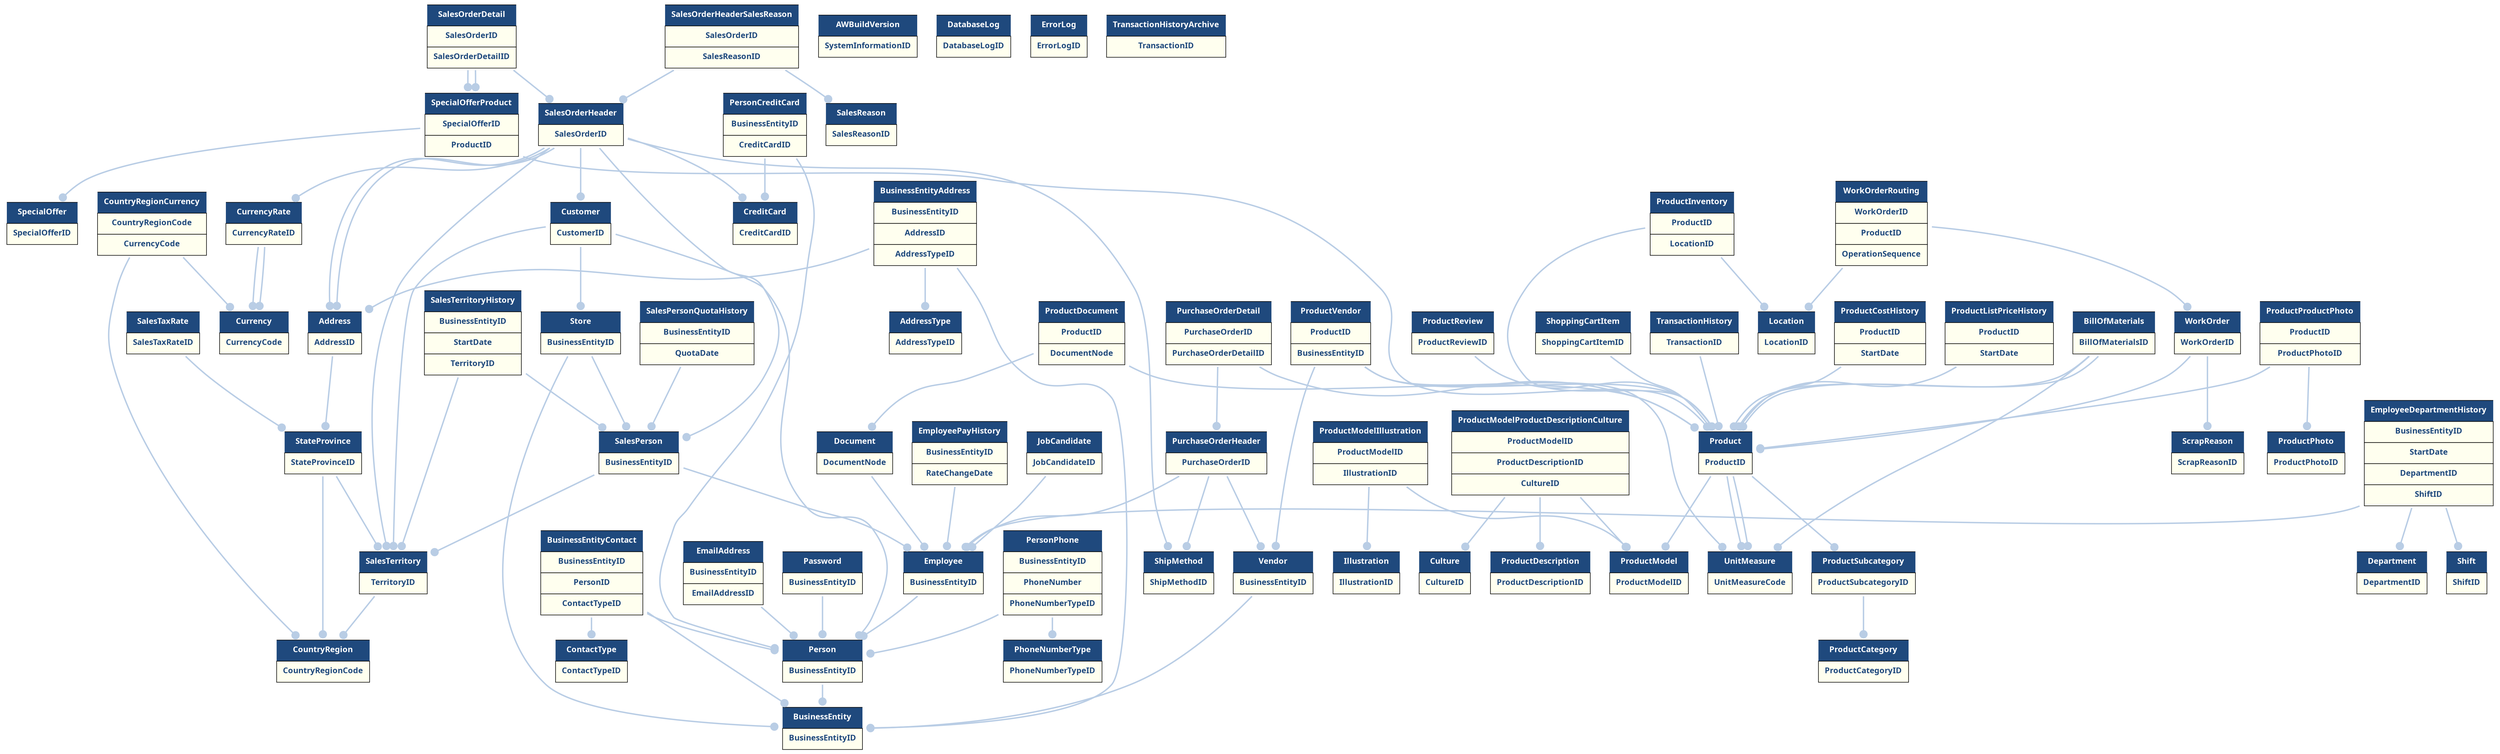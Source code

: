 digraph schema {
  node [shape=plaintext fontname="Segoe UI"];
  "Address" [label=<
  <table border="0" cellborder="1" cellspacing="0" cellpadding="10" bgcolor="#ffffff">
    <tr><td bgcolor="#1f497d" sides="tb" align="center" port="header"><font color="white"><b>Address</b></font></td></tr>
    <tr><td bgcolor="#ffffef" align="center" port="AddressID"><font color="#1f497d"><b>AddressID</b></font></td></tr>
  </table>
>];
  "AddressType" [label=<
  <table border="0" cellborder="1" cellspacing="0" cellpadding="10" bgcolor="#ffffff">
    <tr><td bgcolor="#1f497d" sides="tb" align="center" port="header"><font color="white"><b>AddressType</b></font></td></tr>
    <tr><td bgcolor="#ffffef" align="center" port="AddressTypeID"><font color="#1f497d"><b>AddressTypeID</b></font></td></tr>
  </table>
>];
  "AWBuildVersion" [label=<
  <table border="0" cellborder="1" cellspacing="0" cellpadding="10" bgcolor="#ffffff">
    <tr><td bgcolor="#1f497d" sides="tb" align="center" port="header"><font color="white"><b>AWBuildVersion</b></font></td></tr>
    <tr><td bgcolor="#ffffef" align="center" port="SystemInformationID"><font color="#1f497d"><b>SystemInformationID</b></font></td></tr>
  </table>
>];
  "BillOfMaterials" [label=<
  <table border="0" cellborder="1" cellspacing="0" cellpadding="10" bgcolor="#ffffff">
    <tr><td bgcolor="#1f497d" sides="tb" align="center" port="header"><font color="white"><b>BillOfMaterials</b></font></td></tr>
    <tr><td bgcolor="#ffffef" align="center" port="BillOfMaterialsID"><font color="#1f497d"><b>BillOfMaterialsID</b></font></td></tr>
  </table>
>];
  "BusinessEntity" [label=<
  <table border="0" cellborder="1" cellspacing="0" cellpadding="10" bgcolor="#ffffff">
    <tr><td bgcolor="#1f497d" sides="tb" align="center" port="header"><font color="white"><b>BusinessEntity</b></font></td></tr>
    <tr><td bgcolor="#ffffef" align="center" port="BusinessEntityID"><font color="#1f497d"><b>BusinessEntityID</b></font></td></tr>
  </table>
>];
  "BusinessEntityAddress" [label=<
  <table border="0" cellborder="1" cellspacing="0" cellpadding="10" bgcolor="#ffffff">
    <tr><td bgcolor="#1f497d" sides="tb" align="center" port="header"><font color="white"><b>BusinessEntityAddress</b></font></td></tr>
    <tr><td bgcolor="#ffffef" align="center" port="BusinessEntityID"><font color="#1f497d"><b>BusinessEntityID</b></font></td></tr>
    <tr><td bgcolor="#ffffef" align="center" port="AddressID"><font color="#1f497d"><b>AddressID</b></font></td></tr>
    <tr><td bgcolor="#ffffef" align="center" port="AddressTypeID"><font color="#1f497d"><b>AddressTypeID</b></font></td></tr>
  </table>
>];
  "BusinessEntityContact" [label=<
  <table border="0" cellborder="1" cellspacing="0" cellpadding="10" bgcolor="#ffffff">
    <tr><td bgcolor="#1f497d" sides="tb" align="center" port="header"><font color="white"><b>BusinessEntityContact</b></font></td></tr>
    <tr><td bgcolor="#ffffef" align="center" port="BusinessEntityID"><font color="#1f497d"><b>BusinessEntityID</b></font></td></tr>
    <tr><td bgcolor="#ffffef" align="center" port="PersonID"><font color="#1f497d"><b>PersonID</b></font></td></tr>
    <tr><td bgcolor="#ffffef" align="center" port="ContactTypeID"><font color="#1f497d"><b>ContactTypeID</b></font></td></tr>
  </table>
>];
  "ContactType" [label=<
  <table border="0" cellborder="1" cellspacing="0" cellpadding="10" bgcolor="#ffffff">
    <tr><td bgcolor="#1f497d" sides="tb" align="center" port="header"><font color="white"><b>ContactType</b></font></td></tr>
    <tr><td bgcolor="#ffffef" align="center" port="ContactTypeID"><font color="#1f497d"><b>ContactTypeID</b></font></td></tr>
  </table>
>];
  "CountryRegion" [label=<
  <table border="0" cellborder="1" cellspacing="0" cellpadding="10" bgcolor="#ffffff">
    <tr><td bgcolor="#1f497d" sides="tb" align="center" port="header"><font color="white"><b>CountryRegion</b></font></td></tr>
    <tr><td bgcolor="#ffffef" align="center" port="CountryRegionCode"><font color="#1f497d"><b>CountryRegionCode</b></font></td></tr>
  </table>
>];
  "CountryRegionCurrency" [label=<
  <table border="0" cellborder="1" cellspacing="0" cellpadding="10" bgcolor="#ffffff">
    <tr><td bgcolor="#1f497d" sides="tb" align="center" port="header"><font color="white"><b>CountryRegionCurrency</b></font></td></tr>
    <tr><td bgcolor="#ffffef" align="center" port="CountryRegionCode"><font color="#1f497d"><b>CountryRegionCode</b></font></td></tr>
    <tr><td bgcolor="#ffffef" align="center" port="CurrencyCode"><font color="#1f497d"><b>CurrencyCode</b></font></td></tr>
  </table>
>];
  "CreditCard" [label=<
  <table border="0" cellborder="1" cellspacing="0" cellpadding="10" bgcolor="#ffffff">
    <tr><td bgcolor="#1f497d" sides="tb" align="center" port="header"><font color="white"><b>CreditCard</b></font></td></tr>
    <tr><td bgcolor="#ffffef" align="center" port="CreditCardID"><font color="#1f497d"><b>CreditCardID</b></font></td></tr>
  </table>
>];
  "Culture" [label=<
  <table border="0" cellborder="1" cellspacing="0" cellpadding="10" bgcolor="#ffffff">
    <tr><td bgcolor="#1f497d" sides="tb" align="center" port="header"><font color="white"><b>Culture</b></font></td></tr>
    <tr><td bgcolor="#ffffef" align="center" port="CultureID"><font color="#1f497d"><b>CultureID</b></font></td></tr>
  </table>
>];
  "Currency" [label=<
  <table border="0" cellborder="1" cellspacing="0" cellpadding="10" bgcolor="#ffffff">
    <tr><td bgcolor="#1f497d" sides="tb" align="center" port="header"><font color="white"><b>Currency</b></font></td></tr>
    <tr><td bgcolor="#ffffef" align="center" port="CurrencyCode"><font color="#1f497d"><b>CurrencyCode</b></font></td></tr>
  </table>
>];
  "CurrencyRate" [label=<
  <table border="0" cellborder="1" cellspacing="0" cellpadding="10" bgcolor="#ffffff">
    <tr><td bgcolor="#1f497d" sides="tb" align="center" port="header"><font color="white"><b>CurrencyRate</b></font></td></tr>
    <tr><td bgcolor="#ffffef" align="center" port="CurrencyRateID"><font color="#1f497d"><b>CurrencyRateID</b></font></td></tr>
  </table>
>];
  "Customer" [label=<
  <table border="0" cellborder="1" cellspacing="0" cellpadding="10" bgcolor="#ffffff">
    <tr><td bgcolor="#1f497d" sides="tb" align="center" port="header"><font color="white"><b>Customer</b></font></td></tr>
    <tr><td bgcolor="#ffffef" align="center" port="CustomerID"><font color="#1f497d"><b>CustomerID</b></font></td></tr>
  </table>
>];
  "DatabaseLog" [label=<
  <table border="0" cellborder="1" cellspacing="0" cellpadding="10" bgcolor="#ffffff">
    <tr><td bgcolor="#1f497d" sides="tb" align="center" port="header"><font color="white"><b>DatabaseLog</b></font></td></tr>
    <tr><td bgcolor="#ffffef" align="center" port="DatabaseLogID"><font color="#1f497d"><b>DatabaseLogID</b></font></td></tr>
  </table>
>];
  "Department" [label=<
  <table border="0" cellborder="1" cellspacing="0" cellpadding="10" bgcolor="#ffffff">
    <tr><td bgcolor="#1f497d" sides="tb" align="center" port="header"><font color="white"><b>Department</b></font></td></tr>
    <tr><td bgcolor="#ffffef" align="center" port="DepartmentID"><font color="#1f497d"><b>DepartmentID</b></font></td></tr>
  </table>
>];
  "Document" [label=<
  <table border="0" cellborder="1" cellspacing="0" cellpadding="10" bgcolor="#ffffff">
    <tr><td bgcolor="#1f497d" sides="tb" align="center" port="header"><font color="white"><b>Document</b></font></td></tr>
    <tr><td bgcolor="#ffffef" align="center" port="DocumentNode"><font color="#1f497d"><b>DocumentNode</b></font></td></tr>
  </table>
>];
  "EmailAddress" [label=<
  <table border="0" cellborder="1" cellspacing="0" cellpadding="10" bgcolor="#ffffff">
    <tr><td bgcolor="#1f497d" sides="tb" align="center" port="header"><font color="white"><b>EmailAddress</b></font></td></tr>
    <tr><td bgcolor="#ffffef" align="center" port="BusinessEntityID"><font color="#1f497d"><b>BusinessEntityID</b></font></td></tr>
    <tr><td bgcolor="#ffffef" align="center" port="EmailAddressID"><font color="#1f497d"><b>EmailAddressID</b></font></td></tr>
  </table>
>];
  "Employee" [label=<
  <table border="0" cellborder="1" cellspacing="0" cellpadding="10" bgcolor="#ffffff">
    <tr><td bgcolor="#1f497d" sides="tb" align="center" port="header"><font color="white"><b>Employee</b></font></td></tr>
    <tr><td bgcolor="#ffffef" align="center" port="BusinessEntityID"><font color="#1f497d"><b>BusinessEntityID</b></font></td></tr>
  </table>
>];
  "EmployeeDepartmentHistory" [label=<
  <table border="0" cellborder="1" cellspacing="0" cellpadding="10" bgcolor="#ffffff">
    <tr><td bgcolor="#1f497d" sides="tb" align="center" port="header"><font color="white"><b>EmployeeDepartmentHistory</b></font></td></tr>
    <tr><td bgcolor="#ffffef" align="center" port="BusinessEntityID"><font color="#1f497d"><b>BusinessEntityID</b></font></td></tr>
    <tr><td bgcolor="#ffffef" align="center" port="StartDate"><font color="#1f497d"><b>StartDate</b></font></td></tr>
    <tr><td bgcolor="#ffffef" align="center" port="DepartmentID"><font color="#1f497d"><b>DepartmentID</b></font></td></tr>
    <tr><td bgcolor="#ffffef" align="center" port="ShiftID"><font color="#1f497d"><b>ShiftID</b></font></td></tr>
  </table>
>];
  "EmployeePayHistory" [label=<
  <table border="0" cellborder="1" cellspacing="0" cellpadding="10" bgcolor="#ffffff">
    <tr><td bgcolor="#1f497d" sides="tb" align="center" port="header"><font color="white"><b>EmployeePayHistory</b></font></td></tr>
    <tr><td bgcolor="#ffffef" align="center" port="BusinessEntityID"><font color="#1f497d"><b>BusinessEntityID</b></font></td></tr>
    <tr><td bgcolor="#ffffef" align="center" port="RateChangeDate"><font color="#1f497d"><b>RateChangeDate</b></font></td></tr>
  </table>
>];
  "ErrorLog" [label=<
  <table border="0" cellborder="1" cellspacing="0" cellpadding="10" bgcolor="#ffffff">
    <tr><td bgcolor="#1f497d" sides="tb" align="center" port="header"><font color="white"><b>ErrorLog</b></font></td></tr>
    <tr><td bgcolor="#ffffef" align="center" port="ErrorLogID"><font color="#1f497d"><b>ErrorLogID</b></font></td></tr>
  </table>
>];
  "Illustration" [label=<
  <table border="0" cellborder="1" cellspacing="0" cellpadding="10" bgcolor="#ffffff">
    <tr><td bgcolor="#1f497d" sides="tb" align="center" port="header"><font color="white"><b>Illustration</b></font></td></tr>
    <tr><td bgcolor="#ffffef" align="center" port="IllustrationID"><font color="#1f497d"><b>IllustrationID</b></font></td></tr>
  </table>
>];
  "JobCandidate" [label=<
  <table border="0" cellborder="1" cellspacing="0" cellpadding="10" bgcolor="#ffffff">
    <tr><td bgcolor="#1f497d" sides="tb" align="center" port="header"><font color="white"><b>JobCandidate</b></font></td></tr>
    <tr><td bgcolor="#ffffef" align="center" port="JobCandidateID"><font color="#1f497d"><b>JobCandidateID</b></font></td></tr>
  </table>
>];
  "Location" [label=<
  <table border="0" cellborder="1" cellspacing="0" cellpadding="10" bgcolor="#ffffff">
    <tr><td bgcolor="#1f497d" sides="tb" align="center" port="header"><font color="white"><b>Location</b></font></td></tr>
    <tr><td bgcolor="#ffffef" align="center" port="LocationID"><font color="#1f497d"><b>LocationID</b></font></td></tr>
  </table>
>];
  "Password" [label=<
  <table border="0" cellborder="1" cellspacing="0" cellpadding="10" bgcolor="#ffffff">
    <tr><td bgcolor="#1f497d" sides="tb" align="center" port="header"><font color="white"><b>Password</b></font></td></tr>
    <tr><td bgcolor="#ffffef" align="center" port="BusinessEntityID"><font color="#1f497d"><b>BusinessEntityID</b></font></td></tr>
  </table>
>];
  "Person" [label=<
  <table border="0" cellborder="1" cellspacing="0" cellpadding="10" bgcolor="#ffffff">
    <tr><td bgcolor="#1f497d" sides="tb" align="center" port="header"><font color="white"><b>Person</b></font></td></tr>
    <tr><td bgcolor="#ffffef" align="center" port="BusinessEntityID"><font color="#1f497d"><b>BusinessEntityID</b></font></td></tr>
  </table>
>];
  "PersonCreditCard" [label=<
  <table border="0" cellborder="1" cellspacing="0" cellpadding="10" bgcolor="#ffffff">
    <tr><td bgcolor="#1f497d" sides="tb" align="center" port="header"><font color="white"><b>PersonCreditCard</b></font></td></tr>
    <tr><td bgcolor="#ffffef" align="center" port="BusinessEntityID"><font color="#1f497d"><b>BusinessEntityID</b></font></td></tr>
    <tr><td bgcolor="#ffffef" align="center" port="CreditCardID"><font color="#1f497d"><b>CreditCardID</b></font></td></tr>
  </table>
>];
  "PersonPhone" [label=<
  <table border="0" cellborder="1" cellspacing="0" cellpadding="10" bgcolor="#ffffff">
    <tr><td bgcolor="#1f497d" sides="tb" align="center" port="header"><font color="white"><b>PersonPhone</b></font></td></tr>
    <tr><td bgcolor="#ffffef" align="center" port="BusinessEntityID"><font color="#1f497d"><b>BusinessEntityID</b></font></td></tr>
    <tr><td bgcolor="#ffffef" align="center" port="PhoneNumber"><font color="#1f497d"><b>PhoneNumber</b></font></td></tr>
    <tr><td bgcolor="#ffffef" align="center" port="PhoneNumberTypeID"><font color="#1f497d"><b>PhoneNumberTypeID</b></font></td></tr>
  </table>
>];
  "PhoneNumberType" [label=<
  <table border="0" cellborder="1" cellspacing="0" cellpadding="10" bgcolor="#ffffff">
    <tr><td bgcolor="#1f497d" sides="tb" align="center" port="header"><font color="white"><b>PhoneNumberType</b></font></td></tr>
    <tr><td bgcolor="#ffffef" align="center" port="PhoneNumberTypeID"><font color="#1f497d"><b>PhoneNumberTypeID</b></font></td></tr>
  </table>
>];
  "Product" [label=<
  <table border="0" cellborder="1" cellspacing="0" cellpadding="10" bgcolor="#ffffff">
    <tr><td bgcolor="#1f497d" sides="tb" align="center" port="header"><font color="white"><b>Product</b></font></td></tr>
    <tr><td bgcolor="#ffffef" align="center" port="ProductID"><font color="#1f497d"><b>ProductID</b></font></td></tr>
  </table>
>];
  "ProductCategory" [label=<
  <table border="0" cellborder="1" cellspacing="0" cellpadding="10" bgcolor="#ffffff">
    <tr><td bgcolor="#1f497d" sides="tb" align="center" port="header"><font color="white"><b>ProductCategory</b></font></td></tr>
    <tr><td bgcolor="#ffffef" align="center" port="ProductCategoryID"><font color="#1f497d"><b>ProductCategoryID</b></font></td></tr>
  </table>
>];
  "ProductCostHistory" [label=<
  <table border="0" cellborder="1" cellspacing="0" cellpadding="10" bgcolor="#ffffff">
    <tr><td bgcolor="#1f497d" sides="tb" align="center" port="header"><font color="white"><b>ProductCostHistory</b></font></td></tr>
    <tr><td bgcolor="#ffffef" align="center" port="ProductID"><font color="#1f497d"><b>ProductID</b></font></td></tr>
    <tr><td bgcolor="#ffffef" align="center" port="StartDate"><font color="#1f497d"><b>StartDate</b></font></td></tr>
  </table>
>];
  "ProductDescription" [label=<
  <table border="0" cellborder="1" cellspacing="0" cellpadding="10" bgcolor="#ffffff">
    <tr><td bgcolor="#1f497d" sides="tb" align="center" port="header"><font color="white"><b>ProductDescription</b></font></td></tr>
    <tr><td bgcolor="#ffffef" align="center" port="ProductDescriptionID"><font color="#1f497d"><b>ProductDescriptionID</b></font></td></tr>
  </table>
>];
  "ProductDocument" [label=<
  <table border="0" cellborder="1" cellspacing="0" cellpadding="10" bgcolor="#ffffff">
    <tr><td bgcolor="#1f497d" sides="tb" align="center" port="header"><font color="white"><b>ProductDocument</b></font></td></tr>
    <tr><td bgcolor="#ffffef" align="center" port="ProductID"><font color="#1f497d"><b>ProductID</b></font></td></tr>
    <tr><td bgcolor="#ffffef" align="center" port="DocumentNode"><font color="#1f497d"><b>DocumentNode</b></font></td></tr>
  </table>
>];
  "ProductInventory" [label=<
  <table border="0" cellborder="1" cellspacing="0" cellpadding="10" bgcolor="#ffffff">
    <tr><td bgcolor="#1f497d" sides="tb" align="center" port="header"><font color="white"><b>ProductInventory</b></font></td></tr>
    <tr><td bgcolor="#ffffef" align="center" port="ProductID"><font color="#1f497d"><b>ProductID</b></font></td></tr>
    <tr><td bgcolor="#ffffef" align="center" port="LocationID"><font color="#1f497d"><b>LocationID</b></font></td></tr>
  </table>
>];
  "ProductListPriceHistory" [label=<
  <table border="0" cellborder="1" cellspacing="0" cellpadding="10" bgcolor="#ffffff">
    <tr><td bgcolor="#1f497d" sides="tb" align="center" port="header"><font color="white"><b>ProductListPriceHistory</b></font></td></tr>
    <tr><td bgcolor="#ffffef" align="center" port="ProductID"><font color="#1f497d"><b>ProductID</b></font></td></tr>
    <tr><td bgcolor="#ffffef" align="center" port="StartDate"><font color="#1f497d"><b>StartDate</b></font></td></tr>
  </table>
>];
  "ProductModel" [label=<
  <table border="0" cellborder="1" cellspacing="0" cellpadding="10" bgcolor="#ffffff">
    <tr><td bgcolor="#1f497d" sides="tb" align="center" port="header"><font color="white"><b>ProductModel</b></font></td></tr>
    <tr><td bgcolor="#ffffef" align="center" port="ProductModelID"><font color="#1f497d"><b>ProductModelID</b></font></td></tr>
  </table>
>];
  "ProductModelIllustration" [label=<
  <table border="0" cellborder="1" cellspacing="0" cellpadding="10" bgcolor="#ffffff">
    <tr><td bgcolor="#1f497d" sides="tb" align="center" port="header"><font color="white"><b>ProductModelIllustration</b></font></td></tr>
    <tr><td bgcolor="#ffffef" align="center" port="ProductModelID"><font color="#1f497d"><b>ProductModelID</b></font></td></tr>
    <tr><td bgcolor="#ffffef" align="center" port="IllustrationID"><font color="#1f497d"><b>IllustrationID</b></font></td></tr>
  </table>
>];
  "ProductModelProductDescriptionCulture" [label=<
  <table border="0" cellborder="1" cellspacing="0" cellpadding="10" bgcolor="#ffffff">
    <tr><td bgcolor="#1f497d" sides="tb" align="center" port="header"><font color="white"><b>ProductModelProductDescriptionCulture</b></font></td></tr>
    <tr><td bgcolor="#ffffef" align="center" port="ProductModelID"><font color="#1f497d"><b>ProductModelID</b></font></td></tr>
    <tr><td bgcolor="#ffffef" align="center" port="ProductDescriptionID"><font color="#1f497d"><b>ProductDescriptionID</b></font></td></tr>
    <tr><td bgcolor="#ffffef" align="center" port="CultureID"><font color="#1f497d"><b>CultureID</b></font></td></tr>
  </table>
>];
  "ProductPhoto" [label=<
  <table border="0" cellborder="1" cellspacing="0" cellpadding="10" bgcolor="#ffffff">
    <tr><td bgcolor="#1f497d" sides="tb" align="center" port="header"><font color="white"><b>ProductPhoto</b></font></td></tr>
    <tr><td bgcolor="#ffffef" align="center" port="ProductPhotoID"><font color="#1f497d"><b>ProductPhotoID</b></font></td></tr>
  </table>
>];
  "ProductProductPhoto" [label=<
  <table border="0" cellborder="1" cellspacing="0" cellpadding="10" bgcolor="#ffffff">
    <tr><td bgcolor="#1f497d" sides="tb" align="center" port="header"><font color="white"><b>ProductProductPhoto</b></font></td></tr>
    <tr><td bgcolor="#ffffef" align="center" port="ProductID"><font color="#1f497d"><b>ProductID</b></font></td></tr>
    <tr><td bgcolor="#ffffef" align="center" port="ProductPhotoID"><font color="#1f497d"><b>ProductPhotoID</b></font></td></tr>
  </table>
>];
  "ProductReview" [label=<
  <table border="0" cellborder="1" cellspacing="0" cellpadding="10" bgcolor="#ffffff">
    <tr><td bgcolor="#1f497d" sides="tb" align="center" port="header"><font color="white"><b>ProductReview</b></font></td></tr>
    <tr><td bgcolor="#ffffef" align="center" port="ProductReviewID"><font color="#1f497d"><b>ProductReviewID</b></font></td></tr>
  </table>
>];
  "ProductSubcategory" [label=<
  <table border="0" cellborder="1" cellspacing="0" cellpadding="10" bgcolor="#ffffff">
    <tr><td bgcolor="#1f497d" sides="tb" align="center" port="header"><font color="white"><b>ProductSubcategory</b></font></td></tr>
    <tr><td bgcolor="#ffffef" align="center" port="ProductSubcategoryID"><font color="#1f497d"><b>ProductSubcategoryID</b></font></td></tr>
  </table>
>];
  "ProductVendor" [label=<
  <table border="0" cellborder="1" cellspacing="0" cellpadding="10" bgcolor="#ffffff">
    <tr><td bgcolor="#1f497d" sides="tb" align="center" port="header"><font color="white"><b>ProductVendor</b></font></td></tr>
    <tr><td bgcolor="#ffffef" align="center" port="ProductID"><font color="#1f497d"><b>ProductID</b></font></td></tr>
    <tr><td bgcolor="#ffffef" align="center" port="BusinessEntityID"><font color="#1f497d"><b>BusinessEntityID</b></font></td></tr>
  </table>
>];
  "PurchaseOrderDetail" [label=<
  <table border="0" cellborder="1" cellspacing="0" cellpadding="10" bgcolor="#ffffff">
    <tr><td bgcolor="#1f497d" sides="tb" align="center" port="header"><font color="white"><b>PurchaseOrderDetail</b></font></td></tr>
    <tr><td bgcolor="#ffffef" align="center" port="PurchaseOrderID"><font color="#1f497d"><b>PurchaseOrderID</b></font></td></tr>
    <tr><td bgcolor="#ffffef" align="center" port="PurchaseOrderDetailID"><font color="#1f497d"><b>PurchaseOrderDetailID</b></font></td></tr>
  </table>
>];
  "PurchaseOrderHeader" [label=<
  <table border="0" cellborder="1" cellspacing="0" cellpadding="10" bgcolor="#ffffff">
    <tr><td bgcolor="#1f497d" sides="tb" align="center" port="header"><font color="white"><b>PurchaseOrderHeader</b></font></td></tr>
    <tr><td bgcolor="#ffffef" align="center" port="PurchaseOrderID"><font color="#1f497d"><b>PurchaseOrderID</b></font></td></tr>
  </table>
>];
  "SalesOrderDetail" [label=<
  <table border="0" cellborder="1" cellspacing="0" cellpadding="10" bgcolor="#ffffff">
    <tr><td bgcolor="#1f497d" sides="tb" align="center" port="header"><font color="white"><b>SalesOrderDetail</b></font></td></tr>
    <tr><td bgcolor="#ffffef" align="center" port="SalesOrderID"><font color="#1f497d"><b>SalesOrderID</b></font></td></tr>
    <tr><td bgcolor="#ffffef" align="center" port="SalesOrderDetailID"><font color="#1f497d"><b>SalesOrderDetailID</b></font></td></tr>
  </table>
>];
  "SalesOrderHeader" [label=<
  <table border="0" cellborder="1" cellspacing="0" cellpadding="10" bgcolor="#ffffff">
    <tr><td bgcolor="#1f497d" sides="tb" align="center" port="header"><font color="white"><b>SalesOrderHeader</b></font></td></tr>
    <tr><td bgcolor="#ffffef" align="center" port="SalesOrderID"><font color="#1f497d"><b>SalesOrderID</b></font></td></tr>
  </table>
>];
  "SalesOrderHeaderSalesReason" [label=<
  <table border="0" cellborder="1" cellspacing="0" cellpadding="10" bgcolor="#ffffff">
    <tr><td bgcolor="#1f497d" sides="tb" align="center" port="header"><font color="white"><b>SalesOrderHeaderSalesReason</b></font></td></tr>
    <tr><td bgcolor="#ffffef" align="center" port="SalesOrderID"><font color="#1f497d"><b>SalesOrderID</b></font></td></tr>
    <tr><td bgcolor="#ffffef" align="center" port="SalesReasonID"><font color="#1f497d"><b>SalesReasonID</b></font></td></tr>
  </table>
>];
  "SalesPerson" [label=<
  <table border="0" cellborder="1" cellspacing="0" cellpadding="10" bgcolor="#ffffff">
    <tr><td bgcolor="#1f497d" sides="tb" align="center" port="header"><font color="white"><b>SalesPerson</b></font></td></tr>
    <tr><td bgcolor="#ffffef" align="center" port="BusinessEntityID"><font color="#1f497d"><b>BusinessEntityID</b></font></td></tr>
  </table>
>];
  "SalesPersonQuotaHistory" [label=<
  <table border="0" cellborder="1" cellspacing="0" cellpadding="10" bgcolor="#ffffff">
    <tr><td bgcolor="#1f497d" sides="tb" align="center" port="header"><font color="white"><b>SalesPersonQuotaHistory</b></font></td></tr>
    <tr><td bgcolor="#ffffef" align="center" port="BusinessEntityID"><font color="#1f497d"><b>BusinessEntityID</b></font></td></tr>
    <tr><td bgcolor="#ffffef" align="center" port="QuotaDate"><font color="#1f497d"><b>QuotaDate</b></font></td></tr>
  </table>
>];
  "SalesReason" [label=<
  <table border="0" cellborder="1" cellspacing="0" cellpadding="10" bgcolor="#ffffff">
    <tr><td bgcolor="#1f497d" sides="tb" align="center" port="header"><font color="white"><b>SalesReason</b></font></td></tr>
    <tr><td bgcolor="#ffffef" align="center" port="SalesReasonID"><font color="#1f497d"><b>SalesReasonID</b></font></td></tr>
  </table>
>];
  "SalesTaxRate" [label=<
  <table border="0" cellborder="1" cellspacing="0" cellpadding="10" bgcolor="#ffffff">
    <tr><td bgcolor="#1f497d" sides="tb" align="center" port="header"><font color="white"><b>SalesTaxRate</b></font></td></tr>
    <tr><td bgcolor="#ffffef" align="center" port="SalesTaxRateID"><font color="#1f497d"><b>SalesTaxRateID</b></font></td></tr>
  </table>
>];
  "SalesTerritory" [label=<
  <table border="0" cellborder="1" cellspacing="0" cellpadding="10" bgcolor="#ffffff">
    <tr><td bgcolor="#1f497d" sides="tb" align="center" port="header"><font color="white"><b>SalesTerritory</b></font></td></tr>
    <tr><td bgcolor="#ffffef" align="center" port="TerritoryID"><font color="#1f497d"><b>TerritoryID</b></font></td></tr>
  </table>
>];
  "SalesTerritoryHistory" [label=<
  <table border="0" cellborder="1" cellspacing="0" cellpadding="10" bgcolor="#ffffff">
    <tr><td bgcolor="#1f497d" sides="tb" align="center" port="header"><font color="white"><b>SalesTerritoryHistory</b></font></td></tr>
    <tr><td bgcolor="#ffffef" align="center" port="BusinessEntityID"><font color="#1f497d"><b>BusinessEntityID</b></font></td></tr>
    <tr><td bgcolor="#ffffef" align="center" port="StartDate"><font color="#1f497d"><b>StartDate</b></font></td></tr>
    <tr><td bgcolor="#ffffef" align="center" port="TerritoryID"><font color="#1f497d"><b>TerritoryID</b></font></td></tr>
  </table>
>];
  "ScrapReason" [label=<
  <table border="0" cellborder="1" cellspacing="0" cellpadding="10" bgcolor="#ffffff">
    <tr><td bgcolor="#1f497d" sides="tb" align="center" port="header"><font color="white"><b>ScrapReason</b></font></td></tr>
    <tr><td bgcolor="#ffffef" align="center" port="ScrapReasonID"><font color="#1f497d"><b>ScrapReasonID</b></font></td></tr>
  </table>
>];
  "Shift" [label=<
  <table border="0" cellborder="1" cellspacing="0" cellpadding="10" bgcolor="#ffffff">
    <tr><td bgcolor="#1f497d" sides="tb" align="center" port="header"><font color="white"><b>Shift</b></font></td></tr>
    <tr><td bgcolor="#ffffef" align="center" port="ShiftID"><font color="#1f497d"><b>ShiftID</b></font></td></tr>
  </table>
>];
  "ShipMethod" [label=<
  <table border="0" cellborder="1" cellspacing="0" cellpadding="10" bgcolor="#ffffff">
    <tr><td bgcolor="#1f497d" sides="tb" align="center" port="header"><font color="white"><b>ShipMethod</b></font></td></tr>
    <tr><td bgcolor="#ffffef" align="center" port="ShipMethodID"><font color="#1f497d"><b>ShipMethodID</b></font></td></tr>
  </table>
>];
  "ShoppingCartItem" [label=<
  <table border="0" cellborder="1" cellspacing="0" cellpadding="10" bgcolor="#ffffff">
    <tr><td bgcolor="#1f497d" sides="tb" align="center" port="header"><font color="white"><b>ShoppingCartItem</b></font></td></tr>
    <tr><td bgcolor="#ffffef" align="center" port="ShoppingCartItemID"><font color="#1f497d"><b>ShoppingCartItemID</b></font></td></tr>
  </table>
>];
  "SpecialOffer" [label=<
  <table border="0" cellborder="1" cellspacing="0" cellpadding="10" bgcolor="#ffffff">
    <tr><td bgcolor="#1f497d" sides="tb" align="center" port="header"><font color="white"><b>SpecialOffer</b></font></td></tr>
    <tr><td bgcolor="#ffffef" align="center" port="SpecialOfferID"><font color="#1f497d"><b>SpecialOfferID</b></font></td></tr>
  </table>
>];
  "SpecialOfferProduct" [label=<
  <table border="0" cellborder="1" cellspacing="0" cellpadding="10" bgcolor="#ffffff">
    <tr><td bgcolor="#1f497d" sides="tb" align="center" port="header"><font color="white"><b>SpecialOfferProduct</b></font></td></tr>
    <tr><td bgcolor="#ffffef" align="center" port="SpecialOfferID"><font color="#1f497d"><b>SpecialOfferID</b></font></td></tr>
    <tr><td bgcolor="#ffffef" align="center" port="ProductID"><font color="#1f497d"><b>ProductID</b></font></td></tr>
  </table>
>];
  "StateProvince" [label=<
  <table border="0" cellborder="1" cellspacing="0" cellpadding="10" bgcolor="#ffffff">
    <tr><td bgcolor="#1f497d" sides="tb" align="center" port="header"><font color="white"><b>StateProvince</b></font></td></tr>
    <tr><td bgcolor="#ffffef" align="center" port="StateProvinceID"><font color="#1f497d"><b>StateProvinceID</b></font></td></tr>
  </table>
>];
  "Store" [label=<
  <table border="0" cellborder="1" cellspacing="0" cellpadding="10" bgcolor="#ffffff">
    <tr><td bgcolor="#1f497d" sides="tb" align="center" port="header"><font color="white"><b>Store</b></font></td></tr>
    <tr><td bgcolor="#ffffef" align="center" port="BusinessEntityID"><font color="#1f497d"><b>BusinessEntityID</b></font></td></tr>
  </table>
>];
  "TransactionHistory" [label=<
  <table border="0" cellborder="1" cellspacing="0" cellpadding="10" bgcolor="#ffffff">
    <tr><td bgcolor="#1f497d" sides="tb" align="center" port="header"><font color="white"><b>TransactionHistory</b></font></td></tr>
    <tr><td bgcolor="#ffffef" align="center" port="TransactionID"><font color="#1f497d"><b>TransactionID</b></font></td></tr>
  </table>
>];
  "TransactionHistoryArchive" [label=<
  <table border="0" cellborder="1" cellspacing="0" cellpadding="10" bgcolor="#ffffff">
    <tr><td bgcolor="#1f497d" sides="tb" align="center" port="header"><font color="white"><b>TransactionHistoryArchive</b></font></td></tr>
    <tr><td bgcolor="#ffffef" align="center" port="TransactionID"><font color="#1f497d"><b>TransactionID</b></font></td></tr>
  </table>
>];
  "UnitMeasure" [label=<
  <table border="0" cellborder="1" cellspacing="0" cellpadding="10" bgcolor="#ffffff">
    <tr><td bgcolor="#1f497d" sides="tb" align="center" port="header"><font color="white"><b>UnitMeasure</b></font></td></tr>
    <tr><td bgcolor="#ffffef" align="center" port="UnitMeasureCode"><font color="#1f497d"><b>UnitMeasureCode</b></font></td></tr>
  </table>
>];
  "Vendor" [label=<
  <table border="0" cellborder="1" cellspacing="0" cellpadding="10" bgcolor="#ffffff">
    <tr><td bgcolor="#1f497d" sides="tb" align="center" port="header"><font color="white"><b>Vendor</b></font></td></tr>
    <tr><td bgcolor="#ffffef" align="center" port="BusinessEntityID"><font color="#1f497d"><b>BusinessEntityID</b></font></td></tr>
  </table>
>];
  "WorkOrder" [label=<
  <table border="0" cellborder="1" cellspacing="0" cellpadding="10" bgcolor="#ffffff">
    <tr><td bgcolor="#1f497d" sides="tb" align="center" port="header"><font color="white"><b>WorkOrder</b></font></td></tr>
    <tr><td bgcolor="#ffffef" align="center" port="WorkOrderID"><font color="#1f497d"><b>WorkOrderID</b></font></td></tr>
  </table>
>];
  "WorkOrderRouting" [label=<
  <table border="0" cellborder="1" cellspacing="0" cellpadding="10" bgcolor="#ffffff">
    <tr><td bgcolor="#1f497d" sides="tb" align="center" port="header"><font color="white"><b>WorkOrderRouting</b></font></td></tr>
    <tr><td bgcolor="#ffffef" align="center" port="WorkOrderID"><font color="#1f497d"><b>WorkOrderID</b></font></td></tr>
    <tr><td bgcolor="#ffffef" align="center" port="ProductID"><font color="#1f497d"><b>ProductID</b></font></td></tr>
    <tr><td bgcolor="#ffffef" align="center" port="OperationSequence"><font color="#1f497d"><b>OperationSequence</b></font></td></tr>
  </table>
>];
  SalesTaxRate -> StateProvince [
    color="#b9cde5",
    penwidth=2.5,
    arrowhead=dot,
    arrowsize=1.5,
    style=solid,
    URL="data:text/html,%3Cb%3Eeach%20%3Cb%3ESalesTaxRate%3C%2Fb%3E%20may%20have%20multiple%20%3Cb%3EStateProvince%3C%2Fb%3E%3C%2Fb%3E"
  ];
  PersonCreditCard -> Person [
    color="#b9cde5",
    penwidth=2.5,
    arrowhead=dot,
    arrowsize=1.5,
    style=solid,
    URL="data:text/html,%3Cb%3Eeach%20%3Cb%3EPersonCreditCard%3C%2Fb%3E%20may%20have%20multiple%20%3Cb%3EPerson%3C%2Fb%3E%3C%2Fb%3E"
  ];
  PersonCreditCard -> CreditCard [
    color="#b9cde5",
    penwidth=2.5,
    arrowhead=dot,
    arrowsize=1.5,
    style=solid,
    URL="data:text/html,%3Cb%3Eeach%20%3Cb%3EPersonCreditCard%3C%2Fb%3E%20may%20have%20multiple%20%3Cb%3ECreditCard%3C%2Fb%3E%3C%2Fb%3E"
  ];
  PersonPhone -> Person [
    color="#b9cde5",
    penwidth=2.5,
    arrowhead=dot,
    arrowsize=1.5,
    style=solid,
    URL="data:text/html,%3Cb%3Eeach%20%3Cb%3EPersonPhone%3C%2Fb%3E%20may%20have%20multiple%20%3Cb%3EPerson%3C%2Fb%3E%3C%2Fb%3E"
  ];
  PersonPhone -> PhoneNumberType [
    color="#b9cde5",
    penwidth=2.5,
    arrowhead=dot,
    arrowsize=1.5,
    style=solid,
    URL="data:text/html,%3Cb%3Eeach%20%3Cb%3EPersonPhone%3C%2Fb%3E%20may%20have%20multiple%20%3Cb%3EPhoneNumberType%3C%2Fb%3E%3C%2Fb%3E"
  ];
  SalesTerritory -> CountryRegion [
    color="#b9cde5",
    penwidth=2.5,
    arrowhead=dot,
    arrowsize=1.5,
    style=solid,
    URL="data:text/html,%3Cb%3Eeach%20%3Cb%3ESalesTerritory%3C%2Fb%3E%20may%20have%20multiple%20%3Cb%3ECountryRegion%3C%2Fb%3E%3C%2Fb%3E"
  ];
  Product -> UnitMeasure [
    color="#b9cde5",
    penwidth=2.5,
    arrowhead=dot,
    arrowsize=1.5,
    style=solid,
    URL="data:text/html,%3Cb%3Eeach%20%3Cb%3EProduct%3C%2Fb%3E%20may%20have%20multiple%20%3Cb%3EUnitMeasure%3C%2Fb%3E%3C%2Fb%3E"
  ];
  Product -> UnitMeasure [
    color="#b9cde5",
    penwidth=2.5,
    arrowhead=dot,
    arrowsize=1.5,
    style=solid,
    URL="data:text/html,%3Cb%3Eeach%20%3Cb%3EProduct%3C%2Fb%3E%20may%20have%20multiple%20%3Cb%3EUnitMeasure%3C%2Fb%3E%3C%2Fb%3E"
  ];
  Product -> ProductSubcategory [
    color="#b9cde5",
    penwidth=2.5,
    arrowhead=dot,
    arrowsize=1.5,
    style=solid,
    URL="data:text/html,%3Cb%3Eeach%20%3Cb%3EProduct%3C%2Fb%3E%20may%20have%20multiple%20%3Cb%3EProductSubcategory%3C%2Fb%3E%3C%2Fb%3E"
  ];
  Product -> ProductModel [
    color="#b9cde5",
    penwidth=2.5,
    arrowhead=dot,
    arrowsize=1.5,
    style=solid,
    URL="data:text/html,%3Cb%3Eeach%20%3Cb%3EProduct%3C%2Fb%3E%20may%20have%20multiple%20%3Cb%3EProductModel%3C%2Fb%3E%3C%2Fb%3E"
  ];
  SalesTerritoryHistory -> SalesPerson [
    color="#b9cde5",
    penwidth=2.5,
    arrowhead=dot,
    arrowsize=1.5,
    style=solid,
    URL="data:text/html,%3Cb%3Eeach%20%3Cb%3ESalesTerritoryHistory%3C%2Fb%3E%20may%20have%20multiple%20%3Cb%3ESalesPerson%3C%2Fb%3E%3C%2Fb%3E"
  ];
  SalesTerritoryHistory -> SalesTerritory [
    color="#b9cde5",
    penwidth=2.5,
    arrowhead=dot,
    arrowsize=1.5,
    style=solid,
    URL="data:text/html,%3Cb%3Eeach%20%3Cb%3ESalesTerritoryHistory%3C%2Fb%3E%20may%20have%20multiple%20%3Cb%3ESalesTerritory%3C%2Fb%3E%3C%2Fb%3E"
  ];
  ProductCostHistory -> Product [
    color="#b9cde5",
    penwidth=2.5,
    arrowhead=dot,
    arrowsize=1.5,
    style=solid,
    URL="data:text/html,%3Cb%3Eeach%20%3Cb%3EProductCostHistory%3C%2Fb%3E%20may%20have%20multiple%20%3Cb%3EProduct%3C%2Fb%3E%3C%2Fb%3E"
  ];
  ShoppingCartItem -> Product [
    color="#b9cde5",
    penwidth=2.5,
    arrowhead=dot,
    arrowsize=1.5,
    style=solid,
    URL="data:text/html,%3Cb%3Eeach%20%3Cb%3EShoppingCartItem%3C%2Fb%3E%20may%20have%20multiple%20%3Cb%3EProduct%3C%2Fb%3E%3C%2Fb%3E"
  ];
  ProductDocument -> Product [
    color="#b9cde5",
    penwidth=2.5,
    arrowhead=dot,
    arrowsize=1.5,
    style=solid,
    URL="data:text/html,%3Cb%3Eeach%20%3Cb%3EProductDocument%3C%2Fb%3E%20may%20have%20multiple%20%3Cb%3EProduct%3C%2Fb%3E%3C%2Fb%3E"
  ];
  ProductDocument -> Document [
    color="#b9cde5",
    penwidth=2.5,
    arrowhead=dot,
    arrowsize=1.5,
    style=solid,
    URL="data:text/html,%3Cb%3Eeach%20%3Cb%3EProductDocument%3C%2Fb%3E%20may%20have%20multiple%20%3Cb%3EDocument%3C%2Fb%3E%3C%2Fb%3E"
  ];
  ProductInventory -> Product [
    color="#b9cde5",
    penwidth=2.5,
    arrowhead=dot,
    arrowsize=1.5,
    style=solid,
    URL="data:text/html,%3Cb%3Eeach%20%3Cb%3EProductInventory%3C%2Fb%3E%20may%20have%20multiple%20%3Cb%3EProduct%3C%2Fb%3E%3C%2Fb%3E"
  ];
  ProductInventory -> Location [
    color="#b9cde5",
    penwidth=2.5,
    arrowhead=dot,
    arrowsize=1.5,
    style=solid,
    URL="data:text/html,%3Cb%3Eeach%20%3Cb%3EProductInventory%3C%2Fb%3E%20may%20have%20multiple%20%3Cb%3ELocation%3C%2Fb%3E%3C%2Fb%3E"
  ];
  ProductListPriceHistory -> Product [
    color="#b9cde5",
    penwidth=2.5,
    arrowhead=dot,
    arrowsize=1.5,
    style=solid,
    URL="data:text/html,%3Cb%3Eeach%20%3Cb%3EProductListPriceHistory%3C%2Fb%3E%20may%20have%20multiple%20%3Cb%3EProduct%3C%2Fb%3E%3C%2Fb%3E"
  ];
  Address -> StateProvince [
    color="#b9cde5",
    penwidth=2.5,
    arrowhead=dot,
    arrowsize=1.5,
    style=solid,
    URL="data:text/html,%3Cb%3Eeach%20%3Cb%3EAddress%3C%2Fb%3E%20may%20have%20multiple%20%3Cb%3EStateProvince%3C%2Fb%3E%3C%2Fb%3E"
  ];
  SpecialOfferProduct -> SpecialOffer [
    color="#b9cde5",
    penwidth=2.5,
    arrowhead=dot,
    arrowsize=1.5,
    style=solid,
    URL="data:text/html,%3Cb%3Eeach%20%3Cb%3ESpecialOfferProduct%3C%2Fb%3E%20may%20have%20multiple%20%3Cb%3ESpecialOffer%3C%2Fb%3E%3C%2Fb%3E"
  ];
  SpecialOfferProduct -> Product [
    color="#b9cde5",
    penwidth=2.5,
    arrowhead=dot,
    arrowsize=1.5,
    style=solid,
    URL="data:text/html,%3Cb%3Eeach%20%3Cb%3ESpecialOfferProduct%3C%2Fb%3E%20may%20have%20multiple%20%3Cb%3EProduct%3C%2Fb%3E%3C%2Fb%3E"
  ];
  StateProvince -> CountryRegion [
    color="#b9cde5",
    penwidth=2.5,
    arrowhead=dot,
    arrowsize=1.5,
    style=solid,
    URL="data:text/html,%3Cb%3Eeach%20%3Cb%3EStateProvince%3C%2Fb%3E%20may%20have%20multiple%20%3Cb%3ECountryRegion%3C%2Fb%3E%3C%2Fb%3E"
  ];
  StateProvince -> SalesTerritory [
    color="#b9cde5",
    penwidth=2.5,
    arrowhead=dot,
    arrowsize=1.5,
    style=solid,
    URL="data:text/html,%3Cb%3Eeach%20%3Cb%3EStateProvince%3C%2Fb%3E%20may%20have%20multiple%20%3Cb%3ESalesTerritory%3C%2Fb%3E%3C%2Fb%3E"
  ];
  ProductModelIllustration -> ProductModel [
    color="#b9cde5",
    penwidth=2.5,
    arrowhead=dot,
    arrowsize=1.5,
    style=solid,
    URL="data:text/html,%3Cb%3Eeach%20%3Cb%3EProductModelIllustration%3C%2Fb%3E%20may%20have%20multiple%20%3Cb%3EProductModel%3C%2Fb%3E%3C%2Fb%3E"
  ];
  ProductModelIllustration -> Illustration [
    color="#b9cde5",
    penwidth=2.5,
    arrowhead=dot,
    arrowsize=1.5,
    style=solid,
    URL="data:text/html,%3Cb%3Eeach%20%3Cb%3EProductModelIllustration%3C%2Fb%3E%20may%20have%20multiple%20%3Cb%3EIllustration%3C%2Fb%3E%3C%2Fb%3E"
  ];
  ProductModelProductDescriptionCulture -> ProductModel [
    color="#b9cde5",
    penwidth=2.5,
    arrowhead=dot,
    arrowsize=1.5,
    style=solid,
    URL="data:text/html,%3Cb%3Eeach%20%3Cb%3EProductModelProductDescriptionCulture%3C%2Fb%3E%20may%20have%20multiple%20%3Cb%3EProductModel%3C%2Fb%3E%3C%2Fb%3E"
  ];
  ProductModelProductDescriptionCulture -> ProductDescription [
    color="#b9cde5",
    penwidth=2.5,
    arrowhead=dot,
    arrowsize=1.5,
    style=solid,
    URL="data:text/html,%3Cb%3Eeach%20%3Cb%3EProductModelProductDescriptionCulture%3C%2Fb%3E%20may%20have%20multiple%20%3Cb%3EProductDescription%3C%2Fb%3E%3C%2Fb%3E"
  ];
  ProductModelProductDescriptionCulture -> Culture [
    color="#b9cde5",
    penwidth=2.5,
    arrowhead=dot,
    arrowsize=1.5,
    style=solid,
    URL="data:text/html,%3Cb%3Eeach%20%3Cb%3EProductModelProductDescriptionCulture%3C%2Fb%3E%20may%20have%20multiple%20%3Cb%3ECulture%3C%2Fb%3E%3C%2Fb%3E"
  ];
  BillOfMaterials -> Product [
    color="#b9cde5",
    penwidth=2.5,
    arrowhead=dot,
    arrowsize=1.5,
    style=solid,
    URL="data:text/html,%3Cb%3Eeach%20%3Cb%3EBillOfMaterials%3C%2Fb%3E%20may%20have%20multiple%20%3Cb%3EProduct%3C%2Fb%3E%3C%2Fb%3E"
  ];
  BillOfMaterials -> Product [
    color="#b9cde5",
    penwidth=2.5,
    arrowhead=dot,
    arrowsize=1.5,
    style=solid,
    URL="data:text/html,%3Cb%3Eeach%20%3Cb%3EBillOfMaterials%3C%2Fb%3E%20may%20have%20multiple%20%3Cb%3EProduct%3C%2Fb%3E%3C%2Fb%3E"
  ];
  BillOfMaterials -> UnitMeasure [
    color="#b9cde5",
    penwidth=2.5,
    arrowhead=dot,
    arrowsize=1.5,
    style=solid,
    URL="data:text/html,%3Cb%3Eeach%20%3Cb%3EBillOfMaterials%3C%2Fb%3E%20may%20have%20multiple%20%3Cb%3EUnitMeasure%3C%2Fb%3E%3C%2Fb%3E"
  ];
  Store -> BusinessEntity [
    color="#b9cde5",
    penwidth=2.5,
    arrowhead=dot,
    arrowsize=1.5,
    style=solid,
    URL="data:text/html,%3Cb%3Eeach%20%3Cb%3EStore%3C%2Fb%3E%20may%20have%20multiple%20%3Cb%3EBusinessEntity%3C%2Fb%3E%3C%2Fb%3E"
  ];
  Store -> SalesPerson [
    color="#b9cde5",
    penwidth=2.5,
    arrowhead=dot,
    arrowsize=1.5,
    style=solid,
    URL="data:text/html,%3Cb%3Eeach%20%3Cb%3EStore%3C%2Fb%3E%20may%20have%20multiple%20%3Cb%3ESalesPerson%3C%2Fb%3E%3C%2Fb%3E"
  ];
  ProductProductPhoto -> Product [
    color="#b9cde5",
    penwidth=2.5,
    arrowhead=dot,
    arrowsize=1.5,
    style=solid,
    URL="data:text/html,%3Cb%3Eeach%20%3Cb%3EProductProductPhoto%3C%2Fb%3E%20may%20have%20multiple%20%3Cb%3EProduct%3C%2Fb%3E%3C%2Fb%3E"
  ];
  ProductProductPhoto -> ProductPhoto [
    color="#b9cde5",
    penwidth=2.5,
    arrowhead=dot,
    arrowsize=1.5,
    style=solid,
    URL="data:text/html,%3Cb%3Eeach%20%3Cb%3EProductProductPhoto%3C%2Fb%3E%20may%20have%20multiple%20%3Cb%3EProductPhoto%3C%2Fb%3E%3C%2Fb%3E"
  ];
  TransactionHistory -> Product [
    color="#b9cde5",
    penwidth=2.5,
    arrowhead=dot,
    arrowsize=1.5,
    style=solid,
    URL="data:text/html,%3Cb%3Eeach%20%3Cb%3ETransactionHistory%3C%2Fb%3E%20may%20have%20multiple%20%3Cb%3EProduct%3C%2Fb%3E%3C%2Fb%3E"
  ];
  ProductReview -> Product [
    color="#b9cde5",
    penwidth=2.5,
    arrowhead=dot,
    arrowsize=1.5,
    style=solid,
    URL="data:text/html,%3Cb%3Eeach%20%3Cb%3EProductReview%3C%2Fb%3E%20may%20have%20multiple%20%3Cb%3EProduct%3C%2Fb%3E%3C%2Fb%3E"
  ];
  ProductSubcategory -> ProductCategory [
    color="#b9cde5",
    penwidth=2.5,
    arrowhead=dot,
    arrowsize=1.5,
    style=solid,
    URL="data:text/html,%3Cb%3Eeach%20%3Cb%3EProductSubcategory%3C%2Fb%3E%20may%20have%20multiple%20%3Cb%3EProductCategory%3C%2Fb%3E%3C%2Fb%3E"
  ];
  BusinessEntityAddress -> BusinessEntity [
    color="#b9cde5",
    penwidth=2.5,
    arrowhead=dot,
    arrowsize=1.5,
    style=solid,
    URL="data:text/html,%3Cb%3Eeach%20%3Cb%3EBusinessEntityAddress%3C%2Fb%3E%20may%20have%20multiple%20%3Cb%3EBusinessEntity%3C%2Fb%3E%3C%2Fb%3E"
  ];
  BusinessEntityAddress -> Address [
    color="#b9cde5",
    penwidth=2.5,
    arrowhead=dot,
    arrowsize=1.5,
    style=solid,
    URL="data:text/html,%3Cb%3Eeach%20%3Cb%3EBusinessEntityAddress%3C%2Fb%3E%20may%20have%20multiple%20%3Cb%3EAddress%3C%2Fb%3E%3C%2Fb%3E"
  ];
  BusinessEntityAddress -> AddressType [
    color="#b9cde5",
    penwidth=2.5,
    arrowhead=dot,
    arrowsize=1.5,
    style=solid,
    URL="data:text/html,%3Cb%3Eeach%20%3Cb%3EBusinessEntityAddress%3C%2Fb%3E%20may%20have%20multiple%20%3Cb%3EAddressType%3C%2Fb%3E%3C%2Fb%3E"
  ];
  ProductVendor -> Product [
    color="#b9cde5",
    penwidth=2.5,
    arrowhead=dot,
    arrowsize=1.5,
    style=solid,
    URL="data:text/html,%3Cb%3Eeach%20%3Cb%3EProductVendor%3C%2Fb%3E%20may%20have%20multiple%20%3Cb%3EProduct%3C%2Fb%3E%3C%2Fb%3E"
  ];
  ProductVendor -> Vendor [
    color="#b9cde5",
    penwidth=2.5,
    arrowhead=dot,
    arrowsize=1.5,
    style=solid,
    URL="data:text/html,%3Cb%3Eeach%20%3Cb%3EProductVendor%3C%2Fb%3E%20may%20have%20multiple%20%3Cb%3EVendor%3C%2Fb%3E%3C%2Fb%3E"
  ];
  ProductVendor -> UnitMeasure [
    color="#b9cde5",
    penwidth=2.5,
    arrowhead=dot,
    arrowsize=1.5,
    style=solid,
    URL="data:text/html,%3Cb%3Eeach%20%3Cb%3EProductVendor%3C%2Fb%3E%20may%20have%20multiple%20%3Cb%3EUnitMeasure%3C%2Fb%3E%3C%2Fb%3E"
  ];
  BusinessEntityContact -> BusinessEntity [
    color="#b9cde5",
    penwidth=2.5,
    arrowhead=dot,
    arrowsize=1.5,
    style=solid,
    URL="data:text/html,%3Cb%3Eeach%20%3Cb%3EBusinessEntityContact%3C%2Fb%3E%20may%20have%20multiple%20%3Cb%3EBusinessEntity%3C%2Fb%3E%3C%2Fb%3E"
  ];
  BusinessEntityContact -> Person [
    color="#b9cde5",
    penwidth=2.5,
    arrowhead=dot,
    arrowsize=1.5,
    style=solid,
    URL="data:text/html,%3Cb%3Eeach%20%3Cb%3EBusinessEntityContact%3C%2Fb%3E%20may%20have%20multiple%20%3Cb%3EPerson%3C%2Fb%3E%3C%2Fb%3E"
  ];
  BusinessEntityContact -> ContactType [
    color="#b9cde5",
    penwidth=2.5,
    arrowhead=dot,
    arrowsize=1.5,
    style=solid,
    URL="data:text/html,%3Cb%3Eeach%20%3Cb%3EBusinessEntityContact%3C%2Fb%3E%20may%20have%20multiple%20%3Cb%3EContactType%3C%2Fb%3E%3C%2Fb%3E"
  ];
  Vendor -> BusinessEntity [
    color="#b9cde5",
    penwidth=2.5,
    arrowhead=dot,
    arrowsize=1.5,
    style=solid,
    URL="data:text/html,%3Cb%3Eeach%20%3Cb%3EVendor%3C%2Fb%3E%20may%20have%20multiple%20%3Cb%3EBusinessEntity%3C%2Fb%3E%3C%2Fb%3E"
  ];
  CountryRegionCurrency -> CountryRegion [
    color="#b9cde5",
    penwidth=2.5,
    arrowhead=dot,
    arrowsize=1.5,
    style=solid,
    URL="data:text/html,%3Cb%3Eeach%20%3Cb%3ECountryRegionCurrency%3C%2Fb%3E%20may%20have%20multiple%20%3Cb%3ECountryRegion%3C%2Fb%3E%3C%2Fb%3E"
  ];
  CountryRegionCurrency -> Currency [
    color="#b9cde5",
    penwidth=2.5,
    arrowhead=dot,
    arrowsize=1.5,
    style=solid,
    URL="data:text/html,%3Cb%3Eeach%20%3Cb%3ECountryRegionCurrency%3C%2Fb%3E%20may%20have%20multiple%20%3Cb%3ECurrency%3C%2Fb%3E%3C%2Fb%3E"
  ];
  WorkOrder -> Product [
    color="#b9cde5",
    penwidth=2.5,
    arrowhead=dot,
    arrowsize=1.5,
    style=solid,
    URL="data:text/html,%3Cb%3Eeach%20%3Cb%3EWorkOrder%3C%2Fb%3E%20may%20have%20multiple%20%3Cb%3EProduct%3C%2Fb%3E%3C%2Fb%3E"
  ];
  WorkOrder -> ScrapReason [
    color="#b9cde5",
    penwidth=2.5,
    arrowhead=dot,
    arrowsize=1.5,
    style=solid,
    URL="data:text/html,%3Cb%3Eeach%20%3Cb%3EWorkOrder%3C%2Fb%3E%20may%20have%20multiple%20%3Cb%3EScrapReason%3C%2Fb%3E%3C%2Fb%3E"
  ];
  PurchaseOrderDetail -> PurchaseOrderHeader [
    color="#b9cde5",
    penwidth=2.5,
    arrowhead=dot,
    arrowsize=1.5,
    style=solid,
    URL="data:text/html,%3Cb%3Eeach%20%3Cb%3EPurchaseOrderDetail%3C%2Fb%3E%20may%20have%20multiple%20%3Cb%3EPurchaseOrderHeader%3C%2Fb%3E%3C%2Fb%3E"
  ];
  PurchaseOrderDetail -> Product [
    color="#b9cde5",
    penwidth=2.5,
    arrowhead=dot,
    arrowsize=1.5,
    style=solid,
    URL="data:text/html,%3Cb%3Eeach%20%3Cb%3EPurchaseOrderDetail%3C%2Fb%3E%20may%20have%20multiple%20%3Cb%3EProduct%3C%2Fb%3E%3C%2Fb%3E"
  ];
  WorkOrderRouting -> WorkOrder [
    color="#b9cde5",
    penwidth=2.5,
    arrowhead=dot,
    arrowsize=1.5,
    style=solid,
    URL="data:text/html,%3Cb%3Eeach%20%3Cb%3EWorkOrderRouting%3C%2Fb%3E%20may%20have%20multiple%20%3Cb%3EWorkOrder%3C%2Fb%3E%3C%2Fb%3E"
  ];
  WorkOrderRouting -> Location [
    color="#b9cde5",
    penwidth=2.5,
    arrowhead=dot,
    arrowsize=1.5,
    style=solid,
    URL="data:text/html,%3Cb%3Eeach%20%3Cb%3EWorkOrderRouting%3C%2Fb%3E%20may%20have%20multiple%20%3Cb%3ELocation%3C%2Fb%3E%3C%2Fb%3E"
  ];
  PurchaseOrderHeader -> Employee [
    color="#b9cde5",
    penwidth=2.5,
    arrowhead=dot,
    arrowsize=1.5,
    style=solid,
    URL="data:text/html,%3Cb%3Eeach%20%3Cb%3EPurchaseOrderHeader%3C%2Fb%3E%20may%20have%20multiple%20%3Cb%3EEmployee%3C%2Fb%3E%3C%2Fb%3E"
  ];
  PurchaseOrderHeader -> Vendor [
    color="#b9cde5",
    penwidth=2.5,
    arrowhead=dot,
    arrowsize=1.5,
    style=solid,
    URL="data:text/html,%3Cb%3Eeach%20%3Cb%3EPurchaseOrderHeader%3C%2Fb%3E%20may%20have%20multiple%20%3Cb%3EVendor%3C%2Fb%3E%3C%2Fb%3E"
  ];
  PurchaseOrderHeader -> ShipMethod [
    color="#b9cde5",
    penwidth=2.5,
    arrowhead=dot,
    arrowsize=1.5,
    style=solid,
    URL="data:text/html,%3Cb%3Eeach%20%3Cb%3EPurchaseOrderHeader%3C%2Fb%3E%20may%20have%20multiple%20%3Cb%3EShipMethod%3C%2Fb%3E%3C%2Fb%3E"
  ];
  CurrencyRate -> Currency [
    color="#b9cde5",
    penwidth=2.5,
    arrowhead=dot,
    arrowsize=1.5,
    style=solid,
    URL="data:text/html,%3Cb%3Eeach%20%3Cb%3ECurrencyRate%3C%2Fb%3E%20may%20have%20multiple%20%3Cb%3ECurrency%3C%2Fb%3E%3C%2Fb%3E"
  ];
  CurrencyRate -> Currency [
    color="#b9cde5",
    penwidth=2.5,
    arrowhead=dot,
    arrowsize=1.5,
    style=solid,
    URL="data:text/html,%3Cb%3Eeach%20%3Cb%3ECurrencyRate%3C%2Fb%3E%20may%20have%20multiple%20%3Cb%3ECurrency%3C%2Fb%3E%3C%2Fb%3E"
  ];
  Customer -> Person [
    color="#b9cde5",
    penwidth=2.5,
    arrowhead=dot,
    arrowsize=1.5,
    style=solid,
    URL="data:text/html,%3Cb%3Eeach%20%3Cb%3ECustomer%3C%2Fb%3E%20may%20have%20multiple%20%3Cb%3EPerson%3C%2Fb%3E%3C%2Fb%3E"
  ];
  Customer -> Store [
    color="#b9cde5",
    penwidth=2.5,
    arrowhead=dot,
    arrowsize=1.5,
    style=solid,
    URL="data:text/html,%3Cb%3Eeach%20%3Cb%3ECustomer%3C%2Fb%3E%20may%20have%20multiple%20%3Cb%3EStore%3C%2Fb%3E%3C%2Fb%3E"
  ];
  Customer -> SalesTerritory [
    color="#b9cde5",
    penwidth=2.5,
    arrowhead=dot,
    arrowsize=1.5,
    style=solid,
    URL="data:text/html,%3Cb%3Eeach%20%3Cb%3ECustomer%3C%2Fb%3E%20may%20have%20multiple%20%3Cb%3ESalesTerritory%3C%2Fb%3E%3C%2Fb%3E"
  ];
  Document -> Employee [
    color="#b9cde5",
    penwidth=2.5,
    arrowhead=dot,
    arrowsize=1.5,
    style=solid,
    URL="data:text/html,%3Cb%3Eeach%20%3Cb%3EDocument%3C%2Fb%3E%20may%20have%20multiple%20%3Cb%3EEmployee%3C%2Fb%3E%3C%2Fb%3E"
  ];
  SalesOrderDetail -> SalesOrderHeader [
    color="#b9cde5",
    penwidth=2.5,
    arrowhead=dot,
    arrowsize=1.5,
    style=solid,
    URL="data:text/html,%3Cb%3Eeach%20%3Cb%3ESalesOrderDetail%3C%2Fb%3E%20may%20have%20multiple%20%3Cb%3ESalesOrderHeader%3C%2Fb%3E%3C%2Fb%3E"
  ];
  SalesOrderDetail -> SpecialOfferProduct [
    color="#b9cde5",
    penwidth=2.5,
    arrowhead=dot,
    arrowsize=1.5,
    style=solid,
    URL="data:text/html,%3Cb%3Eeach%20%3Cb%3ESalesOrderDetail%3C%2Fb%3E%20may%20have%20multiple%20%3Cb%3ESpecialOfferProduct%3C%2Fb%3E%3C%2Fb%3E"
  ];
  SalesOrderDetail -> SpecialOfferProduct [
    color="#b9cde5",
    penwidth=2.5,
    arrowhead=dot,
    arrowsize=1.5,
    style=solid,
    URL="data:text/html,%3Cb%3Eeach%20%3Cb%3ESalesOrderDetail%3C%2Fb%3E%20may%20have%20multiple%20%3Cb%3ESpecialOfferProduct%3C%2Fb%3E%3C%2Fb%3E"
  ];
  EmailAddress -> Person [
    color="#b9cde5",
    penwidth=2.5,
    arrowhead=dot,
    arrowsize=1.5,
    style=solid,
    URL="data:text/html,%3Cb%3Eeach%20%3Cb%3EEmailAddress%3C%2Fb%3E%20may%20have%20multiple%20%3Cb%3EPerson%3C%2Fb%3E%3C%2Fb%3E"
  ];
  Employee -> Person [
    color="#b9cde5",
    penwidth=2.5,
    arrowhead=dot,
    arrowsize=1.5,
    style=solid,
    URL="data:text/html,%3Cb%3Eeach%20%3Cb%3EEmployee%3C%2Fb%3E%20may%20have%20multiple%20%3Cb%3EPerson%3C%2Fb%3E%3C%2Fb%3E"
  ];
  SalesOrderHeader -> Customer [
    color="#b9cde5",
    penwidth=2.5,
    arrowhead=dot,
    arrowsize=1.5,
    style=solid,
    URL="data:text/html,%3Cb%3Eeach%20%3Cb%3ESalesOrderHeader%3C%2Fb%3E%20may%20have%20multiple%20%3Cb%3ECustomer%3C%2Fb%3E%3C%2Fb%3E"
  ];
  SalesOrderHeader -> SalesPerson [
    color="#b9cde5",
    penwidth=2.5,
    arrowhead=dot,
    arrowsize=1.5,
    style=solid,
    URL="data:text/html,%3Cb%3Eeach%20%3Cb%3ESalesOrderHeader%3C%2Fb%3E%20may%20have%20multiple%20%3Cb%3ESalesPerson%3C%2Fb%3E%3C%2Fb%3E"
  ];
  SalesOrderHeader -> SalesTerritory [
    color="#b9cde5",
    penwidth=2.5,
    arrowhead=dot,
    arrowsize=1.5,
    style=solid,
    URL="data:text/html,%3Cb%3Eeach%20%3Cb%3ESalesOrderHeader%3C%2Fb%3E%20may%20have%20multiple%20%3Cb%3ESalesTerritory%3C%2Fb%3E%3C%2Fb%3E"
  ];
  SalesOrderHeader -> Address [
    color="#b9cde5",
    penwidth=2.5,
    arrowhead=dot,
    arrowsize=1.5,
    style=solid,
    URL="data:text/html,%3Cb%3Eeach%20%3Cb%3ESalesOrderHeader%3C%2Fb%3E%20may%20have%20multiple%20%3Cb%3EAddress%3C%2Fb%3E%3C%2Fb%3E"
  ];
  SalesOrderHeader -> Address [
    color="#b9cde5",
    penwidth=2.5,
    arrowhead=dot,
    arrowsize=1.5,
    style=solid,
    URL="data:text/html,%3Cb%3Eeach%20%3Cb%3ESalesOrderHeader%3C%2Fb%3E%20may%20have%20multiple%20%3Cb%3EAddress%3C%2Fb%3E%3C%2Fb%3E"
  ];
  SalesOrderHeader -> ShipMethod [
    color="#b9cde5",
    penwidth=2.5,
    arrowhead=dot,
    arrowsize=1.5,
    style=solid,
    URL="data:text/html,%3Cb%3Eeach%20%3Cb%3ESalesOrderHeader%3C%2Fb%3E%20may%20have%20multiple%20%3Cb%3EShipMethod%3C%2Fb%3E%3C%2Fb%3E"
  ];
  SalesOrderHeader -> CreditCard [
    color="#b9cde5",
    penwidth=2.5,
    arrowhead=dot,
    arrowsize=1.5,
    style=solid,
    URL="data:text/html,%3Cb%3Eeach%20%3Cb%3ESalesOrderHeader%3C%2Fb%3E%20may%20have%20multiple%20%3Cb%3ECreditCard%3C%2Fb%3E%3C%2Fb%3E"
  ];
  SalesOrderHeader -> CurrencyRate [
    color="#b9cde5",
    penwidth=2.5,
    arrowhead=dot,
    arrowsize=1.5,
    style=solid,
    URL="data:text/html,%3Cb%3Eeach%20%3Cb%3ESalesOrderHeader%3C%2Fb%3E%20may%20have%20multiple%20%3Cb%3ECurrencyRate%3C%2Fb%3E%3C%2Fb%3E"
  ];
  EmployeeDepartmentHistory -> Employee [
    color="#b9cde5",
    penwidth=2.5,
    arrowhead=dot,
    arrowsize=1.5,
    style=solid,
    URL="data:text/html,%3Cb%3Eeach%20%3Cb%3EEmployeeDepartmentHistory%3C%2Fb%3E%20may%20have%20multiple%20%3Cb%3EEmployee%3C%2Fb%3E%3C%2Fb%3E"
  ];
  EmployeeDepartmentHistory -> Department [
    color="#b9cde5",
    penwidth=2.5,
    arrowhead=dot,
    arrowsize=1.5,
    style=solid,
    URL="data:text/html,%3Cb%3Eeach%20%3Cb%3EEmployeeDepartmentHistory%3C%2Fb%3E%20may%20have%20multiple%20%3Cb%3EDepartment%3C%2Fb%3E%3C%2Fb%3E"
  ];
  EmployeeDepartmentHistory -> Shift [
    color="#b9cde5",
    penwidth=2.5,
    arrowhead=dot,
    arrowsize=1.5,
    style=solid,
    URL="data:text/html,%3Cb%3Eeach%20%3Cb%3EEmployeeDepartmentHistory%3C%2Fb%3E%20may%20have%20multiple%20%3Cb%3EShift%3C%2Fb%3E%3C%2Fb%3E"
  ];
  EmployeePayHistory -> Employee [
    color="#b9cde5",
    penwidth=2.5,
    arrowhead=dot,
    arrowsize=1.5,
    style=solid,
    URL="data:text/html,%3Cb%3Eeach%20%3Cb%3EEmployeePayHistory%3C%2Fb%3E%20may%20have%20multiple%20%3Cb%3EEmployee%3C%2Fb%3E%3C%2Fb%3E"
  ];
  SalesOrderHeaderSalesReason -> SalesOrderHeader [
    color="#b9cde5",
    penwidth=2.5,
    arrowhead=dot,
    arrowsize=1.5,
    style=solid,
    URL="data:text/html,%3Cb%3Eeach%20%3Cb%3ESalesOrderHeaderSalesReason%3C%2Fb%3E%20may%20have%20multiple%20%3Cb%3ESalesOrderHeader%3C%2Fb%3E%3C%2Fb%3E"
  ];
  SalesOrderHeaderSalesReason -> SalesReason [
    color="#b9cde5",
    penwidth=2.5,
    arrowhead=dot,
    arrowsize=1.5,
    style=solid,
    URL="data:text/html,%3Cb%3Eeach%20%3Cb%3ESalesOrderHeaderSalesReason%3C%2Fb%3E%20may%20have%20multiple%20%3Cb%3ESalesReason%3C%2Fb%3E%3C%2Fb%3E"
  ];
  SalesPerson -> Employee [
    color="#b9cde5",
    penwidth=2.5,
    arrowhead=dot,
    arrowsize=1.5,
    style=solid,
    URL="data:text/html,%3Cb%3Eeach%20%3Cb%3ESalesPerson%3C%2Fb%3E%20may%20have%20multiple%20%3Cb%3EEmployee%3C%2Fb%3E%3C%2Fb%3E"
  ];
  SalesPerson -> SalesTerritory [
    color="#b9cde5",
    penwidth=2.5,
    arrowhead=dot,
    arrowsize=1.5,
    style=solid,
    URL="data:text/html,%3Cb%3Eeach%20%3Cb%3ESalesPerson%3C%2Fb%3E%20may%20have%20multiple%20%3Cb%3ESalesTerritory%3C%2Fb%3E%3C%2Fb%3E"
  ];
  JobCandidate -> Employee [
    color="#b9cde5",
    penwidth=2.5,
    arrowhead=dot,
    arrowsize=1.5,
    style=solid,
    URL="data:text/html,%3Cb%3Eeach%20%3Cb%3EJobCandidate%3C%2Fb%3E%20may%20have%20multiple%20%3Cb%3EEmployee%3C%2Fb%3E%3C%2Fb%3E"
  ];
  Password -> Person [
    color="#b9cde5",
    penwidth=2.5,
    arrowhead=dot,
    arrowsize=1.5,
    style=solid,
    URL="data:text/html,%3Cb%3Eeach%20%3Cb%3EPassword%3C%2Fb%3E%20may%20have%20multiple%20%3Cb%3EPerson%3C%2Fb%3E%3C%2Fb%3E"
  ];
  SalesPersonQuotaHistory -> SalesPerson [
    color="#b9cde5",
    penwidth=2.5,
    arrowhead=dot,
    arrowsize=1.5,
    style=solid,
    URL="data:text/html,%3Cb%3Eeach%20%3Cb%3ESalesPersonQuotaHistory%3C%2Fb%3E%20may%20have%20multiple%20%3Cb%3ESalesPerson%3C%2Fb%3E%3C%2Fb%3E"
  ];
  Person -> BusinessEntity [
    color="#b9cde5",
    penwidth=2.5,
    arrowhead=dot,
    arrowsize=1.5,
    style=solid,
    URL="data:text/html,%3Cb%3Eeach%20%3Cb%3EPerson%3C%2Fb%3E%20may%20have%20multiple%20%3Cb%3EBusinessEntity%3C%2Fb%3E%3C%2Fb%3E"
  ];
}
